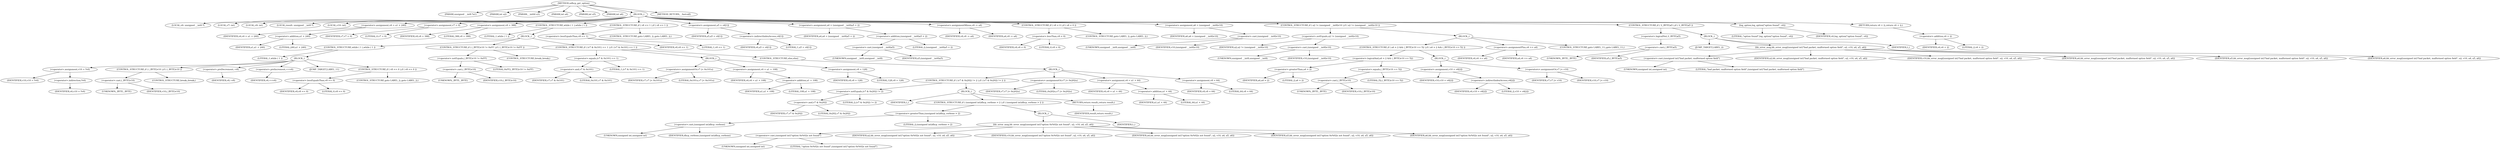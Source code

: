 digraph udhcp_get_option {  
"1000106" [label = "(METHOD,udhcp_get_option)" ]
"1000107" [label = "(PARAM,unsigned __int8 *a1)" ]
"1000108" [label = "(PARAM,int a2)" ]
"1000109" [label = "(PARAM,__int64 a3)" ]
"1000110" [label = "(PARAM,int a4)" ]
"1000111" [label = "(PARAM,int a5)" ]
"1000112" [label = "(PARAM,int a6)" ]
"1000113" [label = "(BLOCK,,)" ]
"1000114" [label = "(LOCAL,v6: unsigned __int8 *)" ]
"1000115" [label = "(LOCAL,v7: int)" ]
"1000116" [label = "(LOCAL,v8: int)" ]
"1000117" [label = "(LOCAL,result: unsigned __int8 *)" ]
"1000118" [label = "(LOCAL,v10: int)" ]
"1000119" [label = "(<operator>.assignment,v6 = a1 + 240)" ]
"1000120" [label = "(IDENTIFIER,v6,v6 = a1 + 240)" ]
"1000121" [label = "(<operator>.addition,a1 + 240)" ]
"1000122" [label = "(IDENTIFIER,a1,a1 + 240)" ]
"1000123" [label = "(LITERAL,240,a1 + 240)" ]
"1000124" [label = "(<operator>.assignment,v7 = 0)" ]
"1000125" [label = "(IDENTIFIER,v7,v7 = 0)" ]
"1000126" [label = "(LITERAL,0,v7 = 0)" ]
"1000127" [label = "(<operator>.assignment,v8 = 388)" ]
"1000128" [label = "(IDENTIFIER,v8,v8 = 388)" ]
"1000129" [label = "(LITERAL,388,v8 = 388)" ]
"1000130" [label = "(CONTROL_STRUCTURE,while ( 1 ),while ( 1 ))" ]
"1000131" [label = "(LITERAL,1,while ( 1 ))" ]
"1000132" [label = "(BLOCK,,)" ]
"1000133" [label = "(CONTROL_STRUCTURE,while ( 1 ),while ( 1 ))" ]
"1000134" [label = "(LITERAL,1,while ( 1 ))" ]
"1000135" [label = "(BLOCK,,)" ]
"1000136" [label = "(<operator>.assignment,v10 = *v6)" ]
"1000137" [label = "(IDENTIFIER,v10,v10 = *v6)" ]
"1000138" [label = "(<operator>.indirection,*v6)" ]
"1000139" [label = "(IDENTIFIER,v6,v10 = *v6)" ]
"1000140" [label = "(CONTROL_STRUCTURE,if ( (_BYTE)v10 ),if ( (_BYTE)v10 ))" ]
"1000141" [label = "(<operator>.cast,(_BYTE)v10)" ]
"1000142" [label = "(UNKNOWN,_BYTE,_BYTE)" ]
"1000143" [label = "(IDENTIFIER,v10,(_BYTE)v10)" ]
"1000144" [label = "(CONTROL_STRUCTURE,break;,break;)" ]
"1000145" [label = "(<operator>.preDecrement,--v8)" ]
"1000146" [label = "(IDENTIFIER,v8,--v8)" ]
"1000147" [label = "(<operator>.preIncrement,++v6)" ]
"1000148" [label = "(IDENTIFIER,v6,++v6)" ]
"1000149" [label = "(JUMP_TARGET,LABEL_11)" ]
"1000150" [label = "(CONTROL_STRUCTURE,if ( v8 <= 0 ),if ( v8 <= 0 ))" ]
"1000151" [label = "(<operator>.lessEqualsThan,v8 <= 0)" ]
"1000152" [label = "(IDENTIFIER,v8,v8 <= 0)" ]
"1000153" [label = "(LITERAL,0,v8 <= 0)" ]
"1000154" [label = "(CONTROL_STRUCTURE,goto LABEL_2;,goto LABEL_2;)" ]
"1000155" [label = "(CONTROL_STRUCTURE,if ( (_BYTE)v10 != 0xFF ),if ( (_BYTE)v10 != 0xFF ))" ]
"1000156" [label = "(<operator>.notEquals,(_BYTE)v10 != 0xFF)" ]
"1000157" [label = "(<operator>.cast,(_BYTE)v10)" ]
"1000158" [label = "(UNKNOWN,_BYTE,_BYTE)" ]
"1000159" [label = "(IDENTIFIER,v10,(_BYTE)v10)" ]
"1000160" [label = "(LITERAL,0xFF,(_BYTE)v10 != 0xFF)" ]
"1000161" [label = "(CONTROL_STRUCTURE,break;,break;)" ]
"1000162" [label = "(CONTROL_STRUCTURE,if ( (v7 & 0x101) == 1 ),if ( (v7 & 0x101) == 1 ))" ]
"1000163" [label = "(<operator>.equals,(v7 & 0x101) == 1)" ]
"1000164" [label = "(<operator>.and,v7 & 0x101)" ]
"1000165" [label = "(IDENTIFIER,v7,v7 & 0x101)" ]
"1000166" [label = "(LITERAL,0x101,v7 & 0x101)" ]
"1000167" [label = "(LITERAL,1,(v7 & 0x101) == 1)" ]
"1000168" [label = "(BLOCK,,)" ]
"1000169" [label = "(<operators>.assignmentOr,v7 |= 0x101u)" ]
"1000170" [label = "(IDENTIFIER,v7,v7 |= 0x101u)" ]
"1000171" [label = "(LITERAL,0x101u,v7 |= 0x101u)" ]
"1000172" [label = "(<operator>.assignment,v6 = a1 + 108)" ]
"1000173" [label = "(IDENTIFIER,v6,v6 = a1 + 108)" ]
"1000174" [label = "(<operator>.addition,a1 + 108)" ]
"1000175" [label = "(IDENTIFIER,a1,a1 + 108)" ]
"1000176" [label = "(LITERAL,108,a1 + 108)" ]
"1000177" [label = "(<operator>.assignment,v8 = 128)" ]
"1000178" [label = "(IDENTIFIER,v8,v8 = 128)" ]
"1000179" [label = "(LITERAL,128,v8 = 128)" ]
"1000180" [label = "(CONTROL_STRUCTURE,else,else)" ]
"1000181" [label = "(BLOCK,,)" ]
"1000182" [label = "(CONTROL_STRUCTURE,if ( (v7 & 0x202) != 2 ),if ( (v7 & 0x202) != 2 ))" ]
"1000183" [label = "(<operator>.notEquals,(v7 & 0x202) != 2)" ]
"1000184" [label = "(<operator>.and,v7 & 0x202)" ]
"1000185" [label = "(IDENTIFIER,v7,v7 & 0x202)" ]
"1000186" [label = "(LITERAL,0x202,v7 & 0x202)" ]
"1000187" [label = "(LITERAL,2,(v7 & 0x202) != 2)" ]
"1000188" [label = "(BLOCK,,)" ]
"1000189" [label = "(IDENTIFIER,L,)" ]
"1000190" [label = "(CONTROL_STRUCTURE,if ( (unsigned int)dhcp_verbose > 2 ),if ( (unsigned int)dhcp_verbose > 2 ))" ]
"1000191" [label = "(<operator>.greaterThan,(unsigned int)dhcp_verbose > 2)" ]
"1000192" [label = "(<operator>.cast,(unsigned int)dhcp_verbose)" ]
"1000193" [label = "(UNKNOWN,unsigned int,unsigned int)" ]
"1000194" [label = "(IDENTIFIER,dhcp_verbose,(unsigned int)dhcp_verbose)" ]
"1000195" [label = "(LITERAL,2,(unsigned int)dhcp_verbose > 2)" ]
"1000196" [label = "(BLOCK,,)" ]
"1000197" [label = "(bb_error_msg,bb_error_msg((unsigned int)\"option 0x%02x not found\", a2, v10, a4, a5, a6))" ]
"1000198" [label = "(<operator>.cast,(unsigned int)\"option 0x%02x not found\")" ]
"1000199" [label = "(UNKNOWN,unsigned int,unsigned int)" ]
"1000200" [label = "(LITERAL,\"option 0x%02x not found\",(unsigned int)\"option 0x%02x not found\")" ]
"1000201" [label = "(IDENTIFIER,a2,bb_error_msg((unsigned int)\"option 0x%02x not found\", a2, v10, a4, a5, a6))" ]
"1000202" [label = "(IDENTIFIER,v10,bb_error_msg((unsigned int)\"option 0x%02x not found\", a2, v10, a4, a5, a6))" ]
"1000203" [label = "(IDENTIFIER,a4,bb_error_msg((unsigned int)\"option 0x%02x not found\", a2, v10, a4, a5, a6))" ]
"1000204" [label = "(IDENTIFIER,a5,bb_error_msg((unsigned int)\"option 0x%02x not found\", a2, v10, a4, a5, a6))" ]
"1000205" [label = "(IDENTIFIER,a6,bb_error_msg((unsigned int)\"option 0x%02x not found\", a2, v10, a4, a5, a6))" ]
"1000206" [label = "(IDENTIFIER,L,)" ]
"1000207" [label = "(RETURN,return result;,return result;)" ]
"1000208" [label = "(IDENTIFIER,result,return result;)" ]
"1000209" [label = "(<operators>.assignmentOr,v7 |= 0x202u)" ]
"1000210" [label = "(IDENTIFIER,v7,v7 |= 0x202u)" ]
"1000211" [label = "(LITERAL,0x202u,v7 |= 0x202u)" ]
"1000212" [label = "(<operator>.assignment,v6 = a1 + 44)" ]
"1000213" [label = "(IDENTIFIER,v6,v6 = a1 + 44)" ]
"1000214" [label = "(<operator>.addition,a1 + 44)" ]
"1000215" [label = "(IDENTIFIER,a1,a1 + 44)" ]
"1000216" [label = "(LITERAL,44,a1 + 44)" ]
"1000217" [label = "(<operator>.assignment,v8 = 64)" ]
"1000218" [label = "(IDENTIFIER,v8,v8 = 64)" ]
"1000219" [label = "(LITERAL,64,v8 = 64)" ]
"1000220" [label = "(CONTROL_STRUCTURE,if ( v8 <= 1 ),if ( v8 <= 1 ))" ]
"1000221" [label = "(<operator>.lessEqualsThan,v8 <= 1)" ]
"1000222" [label = "(IDENTIFIER,v8,v8 <= 1)" ]
"1000223" [label = "(LITERAL,1,v8 <= 1)" ]
"1000224" [label = "(CONTROL_STRUCTURE,goto LABEL_2;,goto LABEL_2;)" ]
"1000225" [label = "(<operator>.assignment,a5 = v6[1])" ]
"1000226" [label = "(IDENTIFIER,a5,a5 = v6[1])" ]
"1000227" [label = "(<operator>.indirectIndexAccess,v6[1])" ]
"1000228" [label = "(IDENTIFIER,v6,a5 = v6[1])" ]
"1000229" [label = "(LITERAL,1,a5 = v6[1])" ]
"1000230" [label = "(<operator>.assignment,a4 = (unsigned __int8)a5 + 2)" ]
"1000231" [label = "(IDENTIFIER,a4,a4 = (unsigned __int8)a5 + 2)" ]
"1000232" [label = "(<operator>.addition,(unsigned __int8)a5 + 2)" ]
"1000233" [label = "(<operator>.cast,(unsigned __int8)a5)" ]
"1000234" [label = "(UNKNOWN,unsigned __int8,unsigned __int8)" ]
"1000235" [label = "(IDENTIFIER,a5,(unsigned __int8)a5)" ]
"1000236" [label = "(LITERAL,2,(unsigned __int8)a5 + 2)" ]
"1000237" [label = "(<operator>.assignmentMinus,v8 -= a4)" ]
"1000238" [label = "(IDENTIFIER,v8,v8 -= a4)" ]
"1000239" [label = "(IDENTIFIER,a4,v8 -= a4)" ]
"1000240" [label = "(CONTROL_STRUCTURE,if ( v8 < 0 ),if ( v8 < 0 ))" ]
"1000241" [label = "(<operator>.lessThan,v8 < 0)" ]
"1000242" [label = "(IDENTIFIER,v8,v8 < 0)" ]
"1000243" [label = "(LITERAL,0,v8 < 0)" ]
"1000244" [label = "(CONTROL_STRUCTURE,goto LABEL_2;,goto LABEL_2;)" ]
"1000245" [label = "(<operator>.assignment,a6 = (unsigned __int8)v10)" ]
"1000246" [label = "(IDENTIFIER,a6,a6 = (unsigned __int8)v10)" ]
"1000247" [label = "(<operator>.cast,(unsigned __int8)v10)" ]
"1000248" [label = "(UNKNOWN,unsigned __int8,unsigned __int8)" ]
"1000249" [label = "(IDENTIFIER,v10,(unsigned __int8)v10)" ]
"1000250" [label = "(CONTROL_STRUCTURE,if ( a2 != (unsigned __int8)v10 ),if ( a2 != (unsigned __int8)v10 ))" ]
"1000251" [label = "(<operator>.notEquals,a2 != (unsigned __int8)v10)" ]
"1000252" [label = "(IDENTIFIER,a2,a2 != (unsigned __int8)v10)" ]
"1000253" [label = "(<operator>.cast,(unsigned __int8)v10)" ]
"1000254" [label = "(UNKNOWN,unsigned __int8,unsigned __int8)" ]
"1000255" [label = "(IDENTIFIER,v10,(unsigned __int8)v10)" ]
"1000256" [label = "(BLOCK,,)" ]
"1000257" [label = "(CONTROL_STRUCTURE,if ( a4 > 2 && (_BYTE)v10 == 52 ),if ( a4 > 2 && (_BYTE)v10 == 52 ))" ]
"1000258" [label = "(<operator>.logicalAnd,a4 > 2 && (_BYTE)v10 == 52)" ]
"1000259" [label = "(<operator>.greaterThan,a4 > 2)" ]
"1000260" [label = "(IDENTIFIER,a4,a4 > 2)" ]
"1000261" [label = "(LITERAL,2,a4 > 2)" ]
"1000262" [label = "(<operator>.equals,(_BYTE)v10 == 52)" ]
"1000263" [label = "(<operator>.cast,(_BYTE)v10)" ]
"1000264" [label = "(UNKNOWN,_BYTE,_BYTE)" ]
"1000265" [label = "(IDENTIFIER,v10,(_BYTE)v10)" ]
"1000266" [label = "(LITERAL,52,(_BYTE)v10 == 52)" ]
"1000267" [label = "(BLOCK,,)" ]
"1000268" [label = "(<operator>.assignment,v10 = v6[2])" ]
"1000269" [label = "(IDENTIFIER,v10,v10 = v6[2])" ]
"1000270" [label = "(<operator>.indirectIndexAccess,v6[2])" ]
"1000271" [label = "(IDENTIFIER,v6,v10 = v6[2])" ]
"1000272" [label = "(LITERAL,2,v10 = v6[2])" ]
"1000273" [label = "(<operators>.assignmentOr,v7 |= v10)" ]
"1000274" [label = "(IDENTIFIER,v7,v7 |= v10)" ]
"1000275" [label = "(IDENTIFIER,v10,v7 |= v10)" ]
"1000276" [label = "(<operator>.assignmentPlus,v6 += a4)" ]
"1000277" [label = "(IDENTIFIER,v6,v6 += a4)" ]
"1000278" [label = "(IDENTIFIER,a4,v6 += a4)" ]
"1000279" [label = "(CONTROL_STRUCTURE,goto LABEL_11;,goto LABEL_11;)" ]
"1000280" [label = "(CONTROL_STRUCTURE,if ( !(_BYTE)a5 ),if ( !(_BYTE)a5 ))" ]
"1000281" [label = "(<operator>.logicalNot,!(_BYTE)a5)" ]
"1000282" [label = "(<operator>.cast,(_BYTE)a5)" ]
"1000283" [label = "(UNKNOWN,_BYTE,_BYTE)" ]
"1000284" [label = "(IDENTIFIER,a5,(_BYTE)a5)" ]
"1000285" [label = "(BLOCK,,)" ]
"1000286" [label = "(JUMP_TARGET,LABEL_2)" ]
"1000287" [label = "(bb_error_msg,bb_error_msg((unsigned int)\"bad packet, malformed option field\", a2, v10, a4, a5, a6))" ]
"1000288" [label = "(<operator>.cast,(unsigned int)\"bad packet, malformed option field\")" ]
"1000289" [label = "(UNKNOWN,unsigned int,unsigned int)" ]
"1000290" [label = "(LITERAL,\"bad packet, malformed option field\",(unsigned int)\"bad packet, malformed option field\")" ]
"1000291" [label = "(IDENTIFIER,a2,bb_error_msg((unsigned int)\"bad packet, malformed option field\", a2, v10, a4, a5, a6))" ]
"1000292" [label = "(IDENTIFIER,v10,bb_error_msg((unsigned int)\"bad packet, malformed option field\", a2, v10, a4, a5, a6))" ]
"1000293" [label = "(IDENTIFIER,a4,bb_error_msg((unsigned int)\"bad packet, malformed option field\", a2, v10, a4, a5, a6))" ]
"1000294" [label = "(IDENTIFIER,a5,bb_error_msg((unsigned int)\"bad packet, malformed option field\", a2, v10, a4, a5, a6))" ]
"1000295" [label = "(IDENTIFIER,a6,bb_error_msg((unsigned int)\"bad packet, malformed option field\", a2, v10, a4, a5, a6))" ]
"1000296" [label = "(IDENTIFIER,L,)" ]
"1000297" [label = "(log_option,log_option(\"option found\", v6))" ]
"1000298" [label = "(LITERAL,\"option found\",log_option(\"option found\", v6))" ]
"1000299" [label = "(IDENTIFIER,v6,log_option(\"option found\", v6))" ]
"1000300" [label = "(RETURN,return v6 + 2;,return v6 + 2;)" ]
"1000301" [label = "(<operator>.addition,v6 + 2)" ]
"1000302" [label = "(IDENTIFIER,v6,v6 + 2)" ]
"1000303" [label = "(LITERAL,2,v6 + 2)" ]
"1000304" [label = "(METHOD_RETURN,__fastcall)" ]
  "1000106" -> "1000107" 
  "1000106" -> "1000108" 
  "1000106" -> "1000109" 
  "1000106" -> "1000110" 
  "1000106" -> "1000111" 
  "1000106" -> "1000112" 
  "1000106" -> "1000113" 
  "1000106" -> "1000304" 
  "1000113" -> "1000114" 
  "1000113" -> "1000115" 
  "1000113" -> "1000116" 
  "1000113" -> "1000117" 
  "1000113" -> "1000118" 
  "1000113" -> "1000119" 
  "1000113" -> "1000124" 
  "1000113" -> "1000127" 
  "1000113" -> "1000130" 
  "1000113" -> "1000220" 
  "1000113" -> "1000225" 
  "1000113" -> "1000230" 
  "1000113" -> "1000237" 
  "1000113" -> "1000240" 
  "1000113" -> "1000245" 
  "1000113" -> "1000250" 
  "1000113" -> "1000280" 
  "1000113" -> "1000297" 
  "1000113" -> "1000300" 
  "1000119" -> "1000120" 
  "1000119" -> "1000121" 
  "1000121" -> "1000122" 
  "1000121" -> "1000123" 
  "1000124" -> "1000125" 
  "1000124" -> "1000126" 
  "1000127" -> "1000128" 
  "1000127" -> "1000129" 
  "1000130" -> "1000131" 
  "1000130" -> "1000132" 
  "1000132" -> "1000133" 
  "1000132" -> "1000155" 
  "1000132" -> "1000162" 
  "1000133" -> "1000134" 
  "1000133" -> "1000135" 
  "1000135" -> "1000136" 
  "1000135" -> "1000140" 
  "1000135" -> "1000145" 
  "1000135" -> "1000147" 
  "1000135" -> "1000149" 
  "1000135" -> "1000150" 
  "1000136" -> "1000137" 
  "1000136" -> "1000138" 
  "1000138" -> "1000139" 
  "1000140" -> "1000141" 
  "1000140" -> "1000144" 
  "1000141" -> "1000142" 
  "1000141" -> "1000143" 
  "1000145" -> "1000146" 
  "1000147" -> "1000148" 
  "1000150" -> "1000151" 
  "1000150" -> "1000154" 
  "1000151" -> "1000152" 
  "1000151" -> "1000153" 
  "1000155" -> "1000156" 
  "1000155" -> "1000161" 
  "1000156" -> "1000157" 
  "1000156" -> "1000160" 
  "1000157" -> "1000158" 
  "1000157" -> "1000159" 
  "1000162" -> "1000163" 
  "1000162" -> "1000168" 
  "1000162" -> "1000180" 
  "1000163" -> "1000164" 
  "1000163" -> "1000167" 
  "1000164" -> "1000165" 
  "1000164" -> "1000166" 
  "1000168" -> "1000169" 
  "1000168" -> "1000172" 
  "1000168" -> "1000177" 
  "1000169" -> "1000170" 
  "1000169" -> "1000171" 
  "1000172" -> "1000173" 
  "1000172" -> "1000174" 
  "1000174" -> "1000175" 
  "1000174" -> "1000176" 
  "1000177" -> "1000178" 
  "1000177" -> "1000179" 
  "1000180" -> "1000181" 
  "1000181" -> "1000182" 
  "1000181" -> "1000209" 
  "1000181" -> "1000212" 
  "1000181" -> "1000217" 
  "1000182" -> "1000183" 
  "1000182" -> "1000188" 
  "1000183" -> "1000184" 
  "1000183" -> "1000187" 
  "1000184" -> "1000185" 
  "1000184" -> "1000186" 
  "1000188" -> "1000189" 
  "1000188" -> "1000190" 
  "1000188" -> "1000207" 
  "1000190" -> "1000191" 
  "1000190" -> "1000196" 
  "1000191" -> "1000192" 
  "1000191" -> "1000195" 
  "1000192" -> "1000193" 
  "1000192" -> "1000194" 
  "1000196" -> "1000197" 
  "1000196" -> "1000206" 
  "1000197" -> "1000198" 
  "1000197" -> "1000201" 
  "1000197" -> "1000202" 
  "1000197" -> "1000203" 
  "1000197" -> "1000204" 
  "1000197" -> "1000205" 
  "1000198" -> "1000199" 
  "1000198" -> "1000200" 
  "1000207" -> "1000208" 
  "1000209" -> "1000210" 
  "1000209" -> "1000211" 
  "1000212" -> "1000213" 
  "1000212" -> "1000214" 
  "1000214" -> "1000215" 
  "1000214" -> "1000216" 
  "1000217" -> "1000218" 
  "1000217" -> "1000219" 
  "1000220" -> "1000221" 
  "1000220" -> "1000224" 
  "1000221" -> "1000222" 
  "1000221" -> "1000223" 
  "1000225" -> "1000226" 
  "1000225" -> "1000227" 
  "1000227" -> "1000228" 
  "1000227" -> "1000229" 
  "1000230" -> "1000231" 
  "1000230" -> "1000232" 
  "1000232" -> "1000233" 
  "1000232" -> "1000236" 
  "1000233" -> "1000234" 
  "1000233" -> "1000235" 
  "1000237" -> "1000238" 
  "1000237" -> "1000239" 
  "1000240" -> "1000241" 
  "1000240" -> "1000244" 
  "1000241" -> "1000242" 
  "1000241" -> "1000243" 
  "1000245" -> "1000246" 
  "1000245" -> "1000247" 
  "1000247" -> "1000248" 
  "1000247" -> "1000249" 
  "1000250" -> "1000251" 
  "1000250" -> "1000256" 
  "1000251" -> "1000252" 
  "1000251" -> "1000253" 
  "1000253" -> "1000254" 
  "1000253" -> "1000255" 
  "1000256" -> "1000257" 
  "1000256" -> "1000276" 
  "1000256" -> "1000279" 
  "1000257" -> "1000258" 
  "1000257" -> "1000267" 
  "1000258" -> "1000259" 
  "1000258" -> "1000262" 
  "1000259" -> "1000260" 
  "1000259" -> "1000261" 
  "1000262" -> "1000263" 
  "1000262" -> "1000266" 
  "1000263" -> "1000264" 
  "1000263" -> "1000265" 
  "1000267" -> "1000268" 
  "1000267" -> "1000273" 
  "1000268" -> "1000269" 
  "1000268" -> "1000270" 
  "1000270" -> "1000271" 
  "1000270" -> "1000272" 
  "1000273" -> "1000274" 
  "1000273" -> "1000275" 
  "1000276" -> "1000277" 
  "1000276" -> "1000278" 
  "1000280" -> "1000281" 
  "1000280" -> "1000285" 
  "1000281" -> "1000282" 
  "1000282" -> "1000283" 
  "1000282" -> "1000284" 
  "1000285" -> "1000286" 
  "1000285" -> "1000287" 
  "1000285" -> "1000296" 
  "1000287" -> "1000288" 
  "1000287" -> "1000291" 
  "1000287" -> "1000292" 
  "1000287" -> "1000293" 
  "1000287" -> "1000294" 
  "1000287" -> "1000295" 
  "1000288" -> "1000289" 
  "1000288" -> "1000290" 
  "1000297" -> "1000298" 
  "1000297" -> "1000299" 
  "1000300" -> "1000301" 
  "1000301" -> "1000302" 
  "1000301" -> "1000303" 
}
